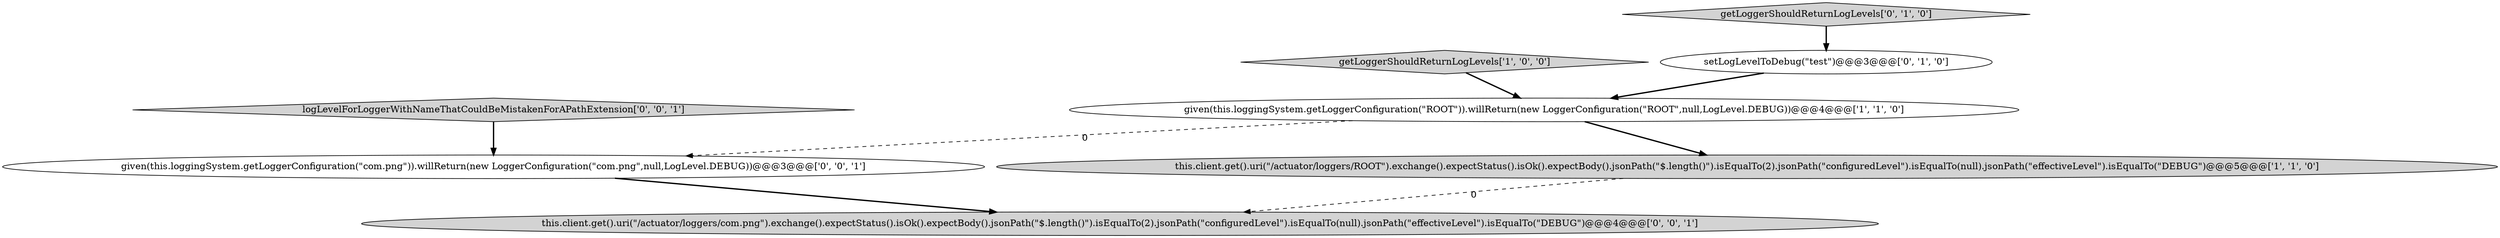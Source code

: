 digraph {
6 [style = filled, label = "logLevelForLoggerWithNameThatCouldBeMistakenForAPathExtension['0', '0', '1']", fillcolor = lightgray, shape = diamond image = "AAA0AAABBB3BBB"];
0 [style = filled, label = "given(this.loggingSystem.getLoggerConfiguration(\"ROOT\")).willReturn(new LoggerConfiguration(\"ROOT\",null,LogLevel.DEBUG))@@@4@@@['1', '1', '0']", fillcolor = white, shape = ellipse image = "AAA0AAABBB1BBB"];
7 [style = filled, label = "given(this.loggingSystem.getLoggerConfiguration(\"com.png\")).willReturn(new LoggerConfiguration(\"com.png\",null,LogLevel.DEBUG))@@@3@@@['0', '0', '1']", fillcolor = white, shape = ellipse image = "AAA0AAABBB3BBB"];
2 [style = filled, label = "getLoggerShouldReturnLogLevels['1', '0', '0']", fillcolor = lightgray, shape = diamond image = "AAA0AAABBB1BBB"];
3 [style = filled, label = "setLogLevelToDebug(\"test\")@@@3@@@['0', '1', '0']", fillcolor = white, shape = ellipse image = "AAA1AAABBB2BBB"];
4 [style = filled, label = "getLoggerShouldReturnLogLevels['0', '1', '0']", fillcolor = lightgray, shape = diamond image = "AAA0AAABBB2BBB"];
1 [style = filled, label = "this.client.get().uri(\"/actuator/loggers/ROOT\").exchange().expectStatus().isOk().expectBody().jsonPath(\"$.length()\").isEqualTo(2).jsonPath(\"configuredLevel\").isEqualTo(null).jsonPath(\"effectiveLevel\").isEqualTo(\"DEBUG\")@@@5@@@['1', '1', '0']", fillcolor = lightgray, shape = ellipse image = "AAA0AAABBB1BBB"];
5 [style = filled, label = "this.client.get().uri(\"/actuator/loggers/com.png\").exchange().expectStatus().isOk().expectBody().jsonPath(\"$.length()\").isEqualTo(2).jsonPath(\"configuredLevel\").isEqualTo(null).jsonPath(\"effectiveLevel\").isEqualTo(\"DEBUG\")@@@4@@@['0', '0', '1']", fillcolor = lightgray, shape = ellipse image = "AAA0AAABBB3BBB"];
7->5 [style = bold, label=""];
2->0 [style = bold, label=""];
0->7 [style = dashed, label="0"];
1->5 [style = dashed, label="0"];
6->7 [style = bold, label=""];
3->0 [style = bold, label=""];
4->3 [style = bold, label=""];
0->1 [style = bold, label=""];
}

